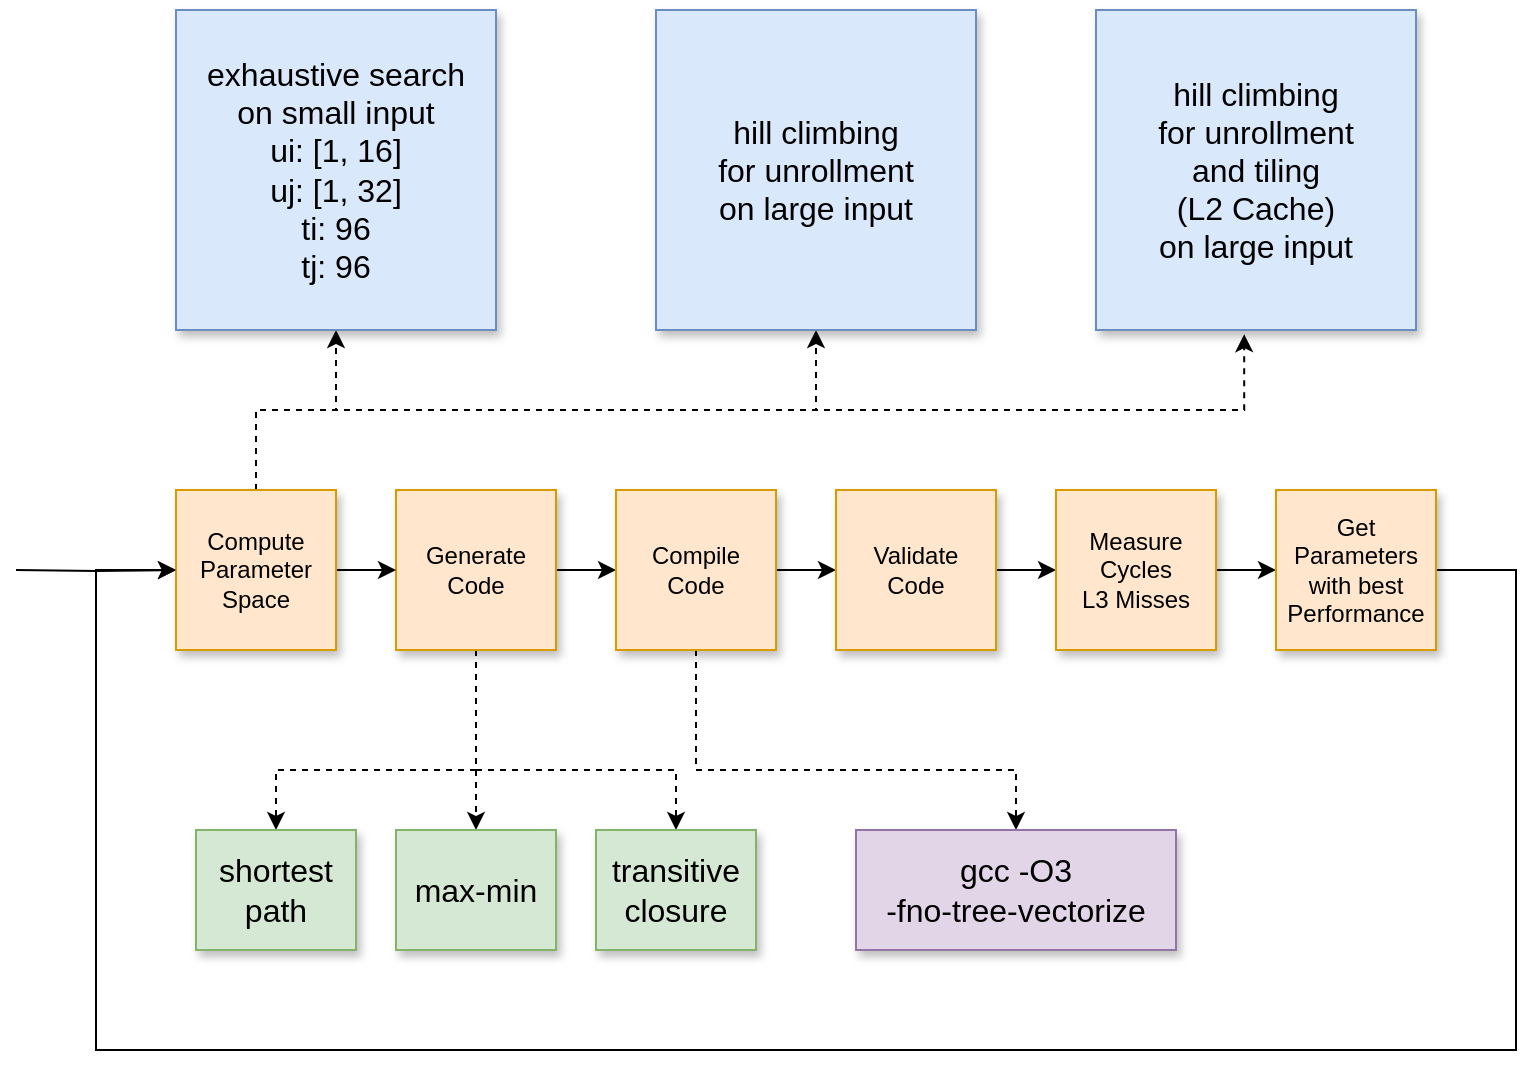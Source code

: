 <mxfile version="18.1.3" type="device"><diagram id="ekSw9IXdEhbjc64QpDZM" name="Page-1"><mxGraphModel dx="1418" dy="738" grid="1" gridSize="10" guides="1" tooltips="1" connect="1" arrows="1" fold="1" page="1" pageScale="1" pageWidth="850" pageHeight="1100" math="0" shadow="0"><root><mxCell id="0"/><mxCell id="1" parent="0"/><mxCell id="qpXzF30wUo5hIoGcQNWT-8" style="edgeStyle=orthogonalEdgeStyle;rounded=0;orthogonalLoop=1;jettySize=auto;html=1;exitX=1;exitY=0.5;exitDx=0;exitDy=0;" edge="1" parent="1" source="qpXzF30wUo5hIoGcQNWT-1" target="qpXzF30wUo5hIoGcQNWT-3"><mxGeometry relative="1" as="geometry"/></mxCell><mxCell id="qpXzF30wUo5hIoGcQNWT-26" style="edgeStyle=orthogonalEdgeStyle;rounded=0;orthogonalLoop=1;jettySize=auto;html=1;exitX=0.5;exitY=1;exitDx=0;exitDy=0;entryX=0.5;entryY=0;entryDx=0;entryDy=0;dashed=1;fontSize=16;" edge="1" parent="1" source="qpXzF30wUo5hIoGcQNWT-1" target="qpXzF30wUo5hIoGcQNWT-23"><mxGeometry relative="1" as="geometry"><Array as="points"><mxPoint x="250" y="500"/><mxPoint x="150" y="500"/></Array></mxGeometry></mxCell><mxCell id="qpXzF30wUo5hIoGcQNWT-27" style="edgeStyle=orthogonalEdgeStyle;rounded=0;orthogonalLoop=1;jettySize=auto;html=1;exitX=0.5;exitY=1;exitDx=0;exitDy=0;entryX=0.5;entryY=0;entryDx=0;entryDy=0;dashed=1;fontSize=16;" edge="1" parent="1" source="qpXzF30wUo5hIoGcQNWT-1" target="qpXzF30wUo5hIoGcQNWT-24"><mxGeometry relative="1" as="geometry"/></mxCell><mxCell id="qpXzF30wUo5hIoGcQNWT-28" style="edgeStyle=orthogonalEdgeStyle;rounded=0;orthogonalLoop=1;jettySize=auto;html=1;exitX=0.5;exitY=1;exitDx=0;exitDy=0;entryX=0.5;entryY=0;entryDx=0;entryDy=0;dashed=1;fontSize=16;" edge="1" parent="1" source="qpXzF30wUo5hIoGcQNWT-1" target="qpXzF30wUo5hIoGcQNWT-25"><mxGeometry relative="1" as="geometry"><Array as="points"><mxPoint x="250" y="500"/><mxPoint x="350" y="500"/></Array></mxGeometry></mxCell><mxCell id="qpXzF30wUo5hIoGcQNWT-1" value="Generate Code" style="whiteSpace=wrap;html=1;aspect=fixed;shadow=1;fillColor=#ffe6cc;strokeColor=#d79b00;" vertex="1" parent="1"><mxGeometry x="210" y="360" width="80" height="80" as="geometry"/></mxCell><mxCell id="qpXzF30wUo5hIoGcQNWT-7" style="edgeStyle=orthogonalEdgeStyle;rounded=0;orthogonalLoop=1;jettySize=auto;html=1;exitX=1;exitY=0.5;exitDx=0;exitDy=0;entryX=0;entryY=0.5;entryDx=0;entryDy=0;" edge="1" parent="1" source="qpXzF30wUo5hIoGcQNWT-2" target="qpXzF30wUo5hIoGcQNWT-1"><mxGeometry relative="1" as="geometry"/></mxCell><mxCell id="qpXzF30wUo5hIoGcQNWT-18" style="edgeStyle=orthogonalEdgeStyle;rounded=0;orthogonalLoop=1;jettySize=auto;html=1;entryX=0;entryY=0.5;entryDx=0;entryDy=0;" edge="1" parent="1" target="qpXzF30wUo5hIoGcQNWT-2"><mxGeometry relative="1" as="geometry"><mxPoint x="20" y="400" as="sourcePoint"/></mxGeometry></mxCell><mxCell id="qpXzF30wUo5hIoGcQNWT-20" style="edgeStyle=orthogonalEdgeStyle;rounded=0;orthogonalLoop=1;jettySize=auto;html=1;exitX=0.5;exitY=0;exitDx=0;exitDy=0;entryX=0.5;entryY=1;entryDx=0;entryDy=0;dashed=1;" edge="1" parent="1" source="qpXzF30wUo5hIoGcQNWT-2" target="qpXzF30wUo5hIoGcQNWT-14"><mxGeometry relative="1" as="geometry"/></mxCell><mxCell id="qpXzF30wUo5hIoGcQNWT-21" style="edgeStyle=orthogonalEdgeStyle;rounded=0;orthogonalLoop=1;jettySize=auto;html=1;exitX=0.5;exitY=0;exitDx=0;exitDy=0;entryX=0.5;entryY=1;entryDx=0;entryDy=0;dashed=1;" edge="1" parent="1" source="qpXzF30wUo5hIoGcQNWT-2" target="qpXzF30wUo5hIoGcQNWT-15"><mxGeometry relative="1" as="geometry"/></mxCell><mxCell id="qpXzF30wUo5hIoGcQNWT-22" style="edgeStyle=orthogonalEdgeStyle;rounded=0;orthogonalLoop=1;jettySize=auto;html=1;exitX=0.5;exitY=0;exitDx=0;exitDy=0;entryX=0.463;entryY=1.013;entryDx=0;entryDy=0;entryPerimeter=0;dashed=1;" edge="1" parent="1" source="qpXzF30wUo5hIoGcQNWT-2" target="qpXzF30wUo5hIoGcQNWT-19"><mxGeometry relative="1" as="geometry"/></mxCell><mxCell id="qpXzF30wUo5hIoGcQNWT-2" value="Compute Parameter Space" style="whiteSpace=wrap;html=1;aspect=fixed;shadow=1;fillColor=#ffe6cc;strokeColor=#d79b00;" vertex="1" parent="1"><mxGeometry x="100" y="360" width="80" height="80" as="geometry"/></mxCell><mxCell id="qpXzF30wUo5hIoGcQNWT-9" style="edgeStyle=orthogonalEdgeStyle;rounded=0;orthogonalLoop=1;jettySize=auto;html=1;exitX=1;exitY=0.5;exitDx=0;exitDy=0;" edge="1" parent="1" source="qpXzF30wUo5hIoGcQNWT-3" target="qpXzF30wUo5hIoGcQNWT-4"><mxGeometry relative="1" as="geometry"/></mxCell><mxCell id="qpXzF30wUo5hIoGcQNWT-34" style="edgeStyle=orthogonalEdgeStyle;rounded=0;orthogonalLoop=1;jettySize=auto;html=1;exitX=0.5;exitY=1;exitDx=0;exitDy=0;entryX=0.5;entryY=0;entryDx=0;entryDy=0;dashed=1;fontSize=16;" edge="1" parent="1" source="qpXzF30wUo5hIoGcQNWT-3" target="qpXzF30wUo5hIoGcQNWT-32"><mxGeometry relative="1" as="geometry"><Array as="points"><mxPoint x="360" y="500"/><mxPoint x="520" y="500"/></Array></mxGeometry></mxCell><mxCell id="qpXzF30wUo5hIoGcQNWT-3" value="&lt;div&gt;Compile&lt;/div&gt;&lt;div&gt;Code&lt;/div&gt;" style="whiteSpace=wrap;html=1;aspect=fixed;shadow=1;fillColor=#ffe6cc;strokeColor=#d79b00;" vertex="1" parent="1"><mxGeometry x="320" y="360" width="80" height="80" as="geometry"/></mxCell><mxCell id="qpXzF30wUo5hIoGcQNWT-10" style="edgeStyle=orthogonalEdgeStyle;rounded=0;orthogonalLoop=1;jettySize=auto;html=1;exitX=1;exitY=0.5;exitDx=0;exitDy=0;entryX=0;entryY=0.5;entryDx=0;entryDy=0;" edge="1" parent="1" source="qpXzF30wUo5hIoGcQNWT-4" target="qpXzF30wUo5hIoGcQNWT-5"><mxGeometry relative="1" as="geometry"/></mxCell><mxCell id="qpXzF30wUo5hIoGcQNWT-4" value="&lt;div&gt;Validate &lt;br&gt;&lt;/div&gt;&lt;div&gt;Code&lt;/div&gt;" style="whiteSpace=wrap;html=1;aspect=fixed;shadow=1;fillColor=#ffe6cc;strokeColor=#d79b00;" vertex="1" parent="1"><mxGeometry x="430" y="360" width="80" height="80" as="geometry"/></mxCell><mxCell id="qpXzF30wUo5hIoGcQNWT-11" style="edgeStyle=orthogonalEdgeStyle;rounded=0;orthogonalLoop=1;jettySize=auto;html=1;exitX=1;exitY=0.5;exitDx=0;exitDy=0;entryX=0;entryY=0.5;entryDx=0;entryDy=0;" edge="1" parent="1" source="qpXzF30wUo5hIoGcQNWT-5" target="qpXzF30wUo5hIoGcQNWT-6"><mxGeometry relative="1" as="geometry"/></mxCell><mxCell id="qpXzF30wUo5hIoGcQNWT-5" value="&lt;div&gt;Measure &lt;br&gt;&lt;/div&gt;&lt;div&gt;Cycles&lt;br&gt;&lt;/div&gt;&lt;div&gt;L3 Misses&lt;br&gt;&lt;/div&gt;" style="whiteSpace=wrap;html=1;aspect=fixed;shadow=1;fillColor=#ffe6cc;strokeColor=#d79b00;" vertex="1" parent="1"><mxGeometry x="540" y="360" width="80" height="80" as="geometry"/></mxCell><mxCell id="qpXzF30wUo5hIoGcQNWT-17" style="edgeStyle=orthogonalEdgeStyle;rounded=0;orthogonalLoop=1;jettySize=auto;html=1;exitX=1;exitY=0.5;exitDx=0;exitDy=0;entryX=0;entryY=0.5;entryDx=0;entryDy=0;" edge="1" parent="1" source="qpXzF30wUo5hIoGcQNWT-6" target="qpXzF30wUo5hIoGcQNWT-2"><mxGeometry relative="1" as="geometry"><Array as="points"><mxPoint x="770" y="400"/><mxPoint x="770" y="640"/><mxPoint x="60" y="640"/><mxPoint x="60" y="400"/></Array></mxGeometry></mxCell><mxCell id="qpXzF30wUo5hIoGcQNWT-6" value="&lt;div&gt;Get Parameters with best&lt;/div&gt;&lt;div&gt;Performance&lt;br&gt;&lt;/div&gt;" style="whiteSpace=wrap;html=1;aspect=fixed;shadow=1;fillColor=#ffe6cc;strokeColor=#d79b00;" vertex="1" parent="1"><mxGeometry x="650" y="360" width="80" height="80" as="geometry"/></mxCell><mxCell id="qpXzF30wUo5hIoGcQNWT-14" value="&lt;div style=&quot;font-size: 16px;&quot;&gt;&lt;font style=&quot;font-size: 16px;&quot;&gt;exhaustive search&lt;/font&gt;&lt;/div&gt;&lt;div style=&quot;font-size: 16px;&quot;&gt;&lt;font style=&quot;font-size: 16px;&quot;&gt;on small input&lt;br&gt;&lt;/font&gt;&lt;/div&gt;&lt;div style=&quot;font-size: 16px;&quot;&gt;&lt;font style=&quot;font-size: 16px;&quot;&gt;ui: [1, 16]&lt;/font&gt;&lt;/div&gt;&lt;div style=&quot;font-size: 16px;&quot;&gt;&lt;font style=&quot;font-size: 16px;&quot;&gt;uj: [1, 32]&lt;/font&gt;&lt;/div&gt;&lt;div style=&quot;font-size: 16px;&quot;&gt;&lt;font style=&quot;font-size: 16px;&quot;&gt;ti: 96&lt;br&gt;&lt;/font&gt;&lt;/div&gt;&lt;div style=&quot;font-size: 16px;&quot;&gt;&lt;font style=&quot;font-size: 16px;&quot;&gt;tj: 96&lt;br&gt;&lt;/font&gt;&lt;/div&gt;" style="rounded=0;whiteSpace=wrap;html=1;shadow=1;fillColor=#dae8fc;strokeColor=#6c8ebf;" vertex="1" parent="1"><mxGeometry x="100" y="120" width="160" height="160" as="geometry"/></mxCell><mxCell id="qpXzF30wUo5hIoGcQNWT-15" value="&lt;div style=&quot;font-size: 16px;&quot;&gt;&lt;font style=&quot;font-size: 16px;&quot;&gt;hill climbing&lt;/font&gt;&lt;/div&gt;&lt;div style=&quot;font-size: 16px;&quot;&gt;&lt;font style=&quot;font-size: 16px;&quot;&gt;for unrollment&lt;br&gt;&lt;/font&gt;&lt;/div&gt;&lt;div style=&quot;font-size: 16px;&quot;&gt;&lt;font style=&quot;font-size: 16px;&quot;&gt;on large input&lt;/font&gt;&lt;/div&gt;" style="rounded=0;whiteSpace=wrap;html=1;shadow=1;fillColor=#dae8fc;strokeColor=#6c8ebf;" vertex="1" parent="1"><mxGeometry x="340" y="120" width="160" height="160" as="geometry"/></mxCell><mxCell id="qpXzF30wUo5hIoGcQNWT-19" value="&lt;div style=&quot;font-size: 16px;&quot;&gt;&lt;font style=&quot;font-size: 16px;&quot;&gt;hill climbing&lt;/font&gt;&lt;/div&gt;&lt;div style=&quot;font-size: 16px;&quot;&gt;&lt;font style=&quot;font-size: 16px;&quot;&gt;for unrollment&lt;/font&gt;&lt;/div&gt;&lt;div style=&quot;font-size: 16px;&quot;&gt;&lt;font style=&quot;font-size: 16px;&quot;&gt;and tiling &lt;br&gt;&lt;/font&gt;&lt;/div&gt;&lt;div style=&quot;font-size: 16px;&quot;&gt;&lt;font style=&quot;font-size: 16px;&quot;&gt;(L2 Cache)&lt;br&gt;&lt;/font&gt;&lt;/div&gt;&lt;div style=&quot;font-size: 16px;&quot;&gt;&lt;font style=&quot;font-size: 16px;&quot;&gt;on large input&lt;/font&gt;&lt;/div&gt;" style="rounded=0;whiteSpace=wrap;html=1;shadow=1;fillColor=#dae8fc;strokeColor=#6c8ebf;" vertex="1" parent="1"><mxGeometry x="560" y="120" width="160" height="160" as="geometry"/></mxCell><mxCell id="qpXzF30wUo5hIoGcQNWT-23" value="&lt;div&gt;shortest&lt;/div&gt;&lt;div&gt;path&lt;br&gt;&lt;/div&gt;" style="rounded=0;whiteSpace=wrap;html=1;shadow=1;fontSize=16;fillColor=#d5e8d4;strokeColor=#82b366;" vertex="1" parent="1"><mxGeometry x="110" y="530" width="80" height="60" as="geometry"/></mxCell><mxCell id="qpXzF30wUo5hIoGcQNWT-24" value="max-min" style="rounded=0;whiteSpace=wrap;html=1;shadow=1;fontSize=16;fillColor=#d5e8d4;strokeColor=#82b366;" vertex="1" parent="1"><mxGeometry x="210" y="530" width="80" height="60" as="geometry"/></mxCell><mxCell id="qpXzF30wUo5hIoGcQNWT-25" value="&lt;div&gt;transitive&lt;/div&gt;&lt;div&gt;closure&lt;br&gt;&lt;/div&gt;" style="rounded=0;whiteSpace=wrap;html=1;shadow=1;fontSize=16;fillColor=#d5e8d4;strokeColor=#82b366;" vertex="1" parent="1"><mxGeometry x="310" y="530" width="80" height="60" as="geometry"/></mxCell><mxCell id="qpXzF30wUo5hIoGcQNWT-29" style="edgeStyle=orthogonalEdgeStyle;rounded=0;orthogonalLoop=1;jettySize=auto;html=1;exitX=0.5;exitY=1;exitDx=0;exitDy=0;dashed=1;fontSize=16;" edge="1" parent="1" source="qpXzF30wUo5hIoGcQNWT-23" target="qpXzF30wUo5hIoGcQNWT-23"><mxGeometry relative="1" as="geometry"/></mxCell><mxCell id="qpXzF30wUo5hIoGcQNWT-32" value="&lt;div&gt;gcc -O3&lt;/div&gt;&lt;div&gt;-fno-tree-vectorize&lt;br&gt;&lt;/div&gt;" style="rounded=0;whiteSpace=wrap;html=1;shadow=1;fontSize=16;fillColor=#e1d5e7;strokeColor=#9673a6;" vertex="1" parent="1"><mxGeometry x="440" y="530" width="160" height="60" as="geometry"/></mxCell></root></mxGraphModel></diagram></mxfile>